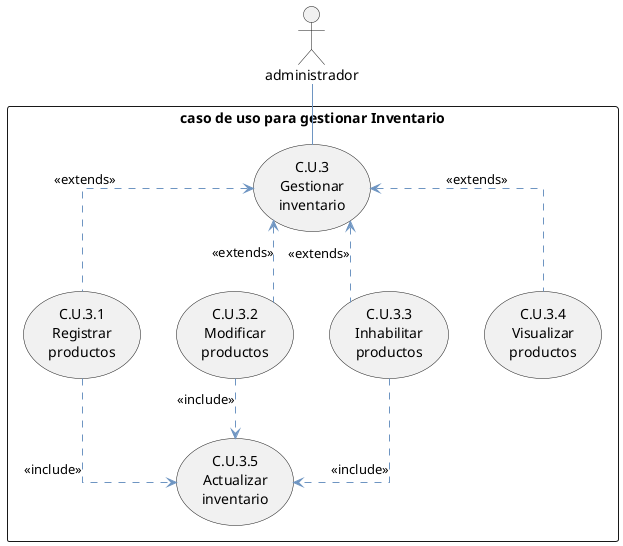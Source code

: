 @startuml
' Configuración de estilos
skinparam classAttributeIconSize 8
skinparam classFontSize 16
skinparam classFontName "Arial"
skinparam classBorderColor #212837
skinparam classHeaderFontColor #FFFFFF
skinparam classHeaderBackgroundColor #8BB9E6
skinparam classArrowColor #6E95C2
skinparam linetype ortho

' Actor
actor administrador

' Agrupación en un rectángulo con título
rectangle "caso de uso para gestionar Inventario" {
    
    ' Casos de uso
    usecase "C.U.3\nGestionar\ninventario" as CU3
    usecase "C.U.3.1\nRegistrar\nproductos" as CU31
    usecase "C.U.3.2\nModificar\nproductos" as CU32
    usecase "C.U.3.3\nInhabilitar\nproductos" as CU33
    usecase "C.U.3.4\nVisualizar\nproductos" as CU34
    usecase "C.U.3.5\nActualizar\ninventario" as CU35

    ' Relaciones internas
    CU3 <.down. CU31 : <<extends>>
    CU3 <.down. CU32 : <<extends>>
    CU3 <.down. CU33 : <<extends>>
    CU3 <.down. CU34 : <<extends>>

    CU31 ..> CU35 : <<include>>
    CU32 ..> CU35 : <<include>>
    CU33 ..> CU35 : <<include>>
}

' Relación actor-caso de uso
administrador -- CU3

@enduml
